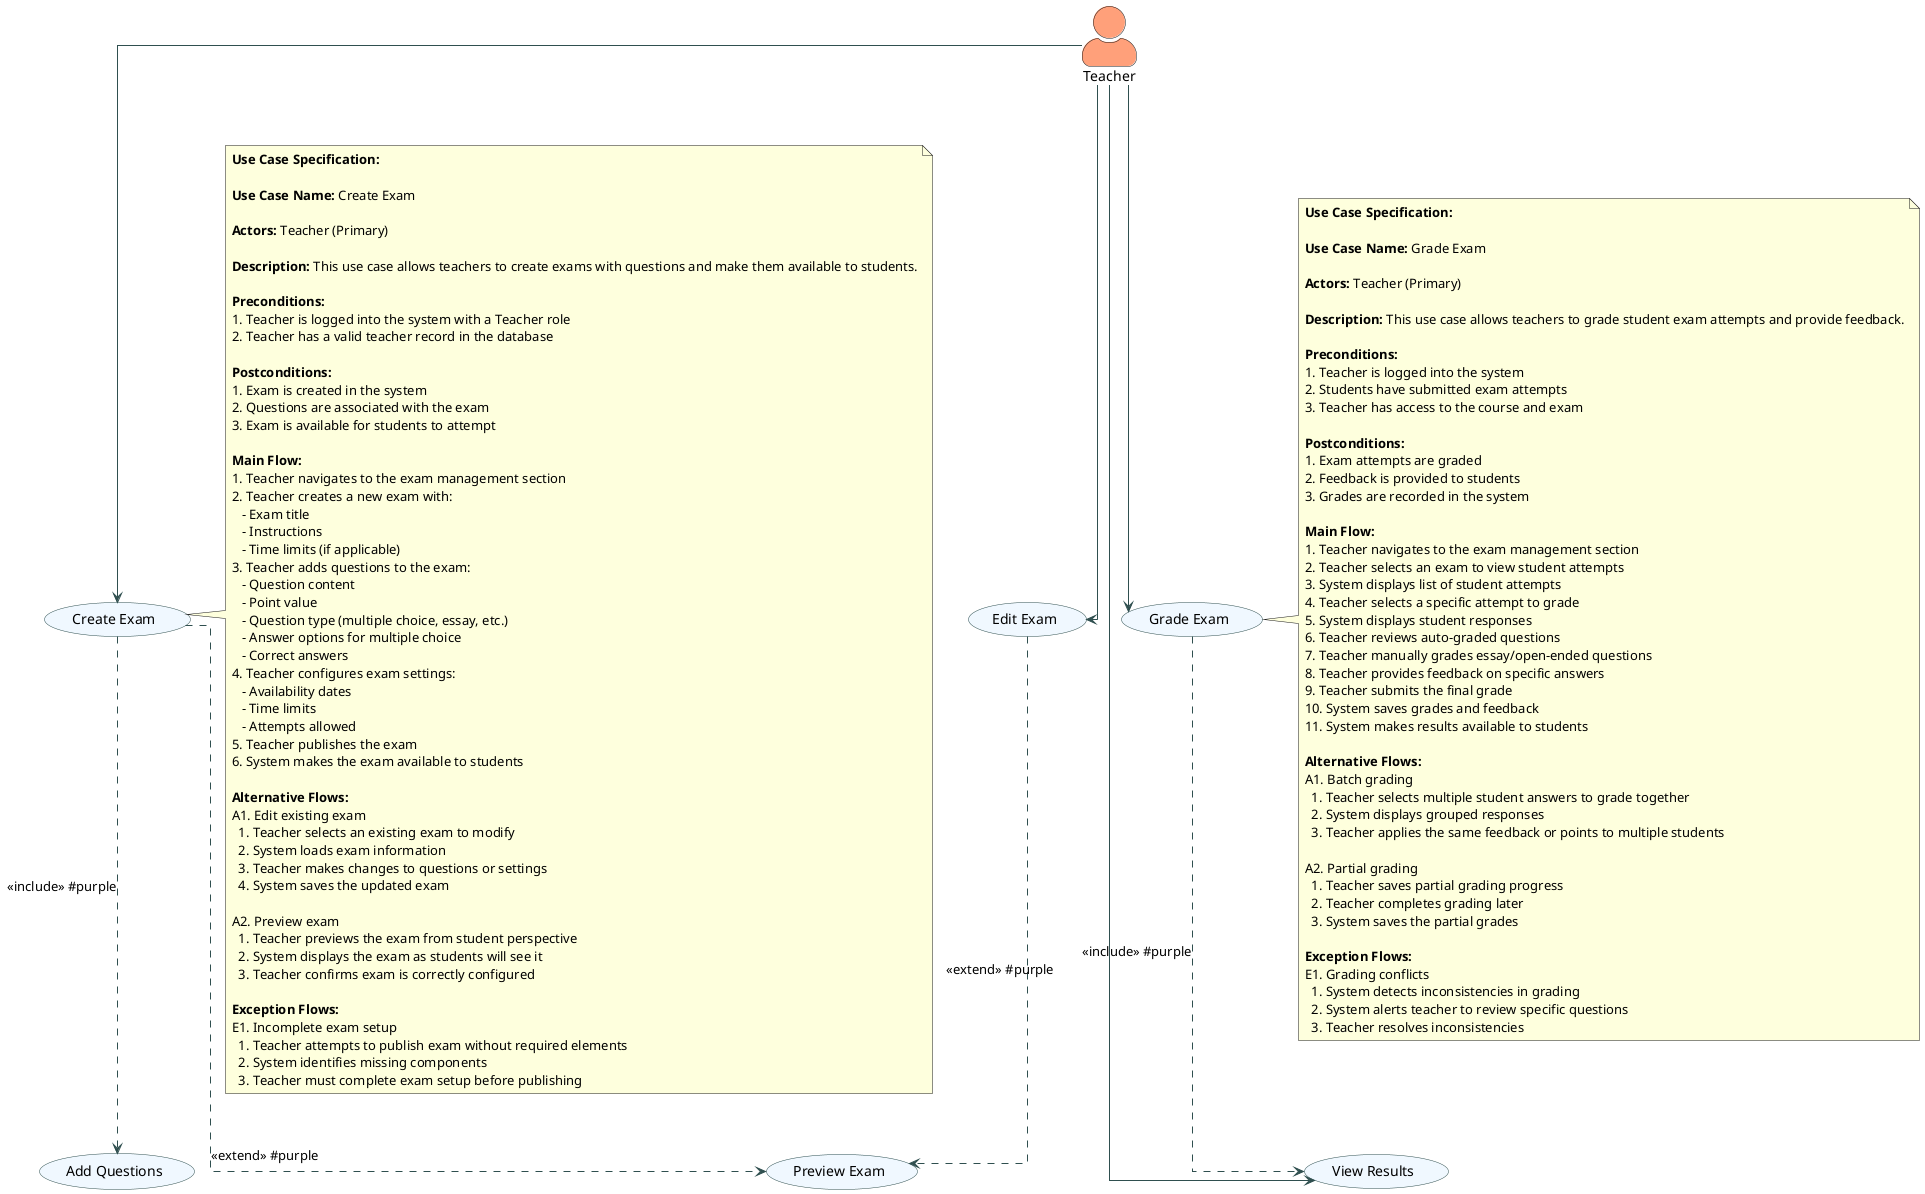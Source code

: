 @startuml
' Teacher Exam Management Use Case Diagram
skinparam usecase {
  BackgroundColor #f0f8ff
  BorderColor #2f4f4f
  ArrowColor #2f4f4f
}

skinparam actorStyle awesome
skinparam linetype ortho

' Define actors
actor "Teacher" as teacher #lightsalmon

' Define use cases
usecase "Create Exam" as createexam
usecase "Add Questions" as addquestions
usecase "Grade Exam" as gradeexam
usecase "View Results" as viewresults
usecase "Edit Exam" as editexam
usecase "Preview Exam" as previewexam

' Relationships
teacher --> createexam
teacher --> gradeexam
teacher --> viewresults
teacher --> editexam
createexam ..> addquestions : <<include>> #purple
createexam ..> previewexam : <<extend>> #purple
editexam ..> previewexam : <<extend>> #purple
gradeexam ..> viewresults : <<include>> #purple

' Use case specification documentation
note right of createexam
  <b>Use Case Specification:</b>
  
  <b>Use Case Name:</b> Create Exam
  
  <b>Actors:</b> Teacher (Primary)
  
  <b>Description:</b> This use case allows teachers to create exams with questions and make them available to students.
  
  <b>Preconditions:</b>
  1. Teacher is logged into the system with a Teacher role
  2. Teacher has a valid teacher record in the database
  
  <b>Postconditions:</b>
  1. Exam is created in the system
  2. Questions are associated with the exam
  3. Exam is available for students to attempt
  
  <b>Main Flow:</b>
  1. Teacher navigates to the exam management section
  2. Teacher creates a new exam with:
     - Exam title
     - Instructions
     - Time limits (if applicable)
  3. Teacher adds questions to the exam:
     - Question content
     - Point value
     - Question type (multiple choice, essay, etc.)
     - Answer options for multiple choice
     - Correct answers
  4. Teacher configures exam settings:
     - Availability dates
     - Time limits
     - Attempts allowed
  5. Teacher publishes the exam
  6. System makes the exam available to students
  
  <b>Alternative Flows:</b>
  A1. Edit existing exam
    1. Teacher selects an existing exam to modify
    2. System loads exam information
    3. Teacher makes changes to questions or settings
    4. System saves the updated exam
  
  A2. Preview exam
    1. Teacher previews the exam from student perspective
    2. System displays the exam as students will see it
    3. Teacher confirms exam is correctly configured
  
  <b>Exception Flows:</b>
  E1. Incomplete exam setup
    1. Teacher attempts to publish exam without required elements
    2. System identifies missing components
    3. Teacher must complete exam setup before publishing
end note

note right of gradeexam
  <b>Use Case Specification:</b>
  
  <b>Use Case Name:</b> Grade Exam
  
  <b>Actors:</b> Teacher (Primary)
  
  <b>Description:</b> This use case allows teachers to grade student exam attempts and provide feedback.
  
  <b>Preconditions:</b>
  1. Teacher is logged into the system
  2. Students have submitted exam attempts
  3. Teacher has access to the course and exam
  
  <b>Postconditions:</b>
  1. Exam attempts are graded
  2. Feedback is provided to students
  3. Grades are recorded in the system
  
  <b>Main Flow:</b>
  1. Teacher navigates to the exam management section
  2. Teacher selects an exam to view student attempts
  3. System displays list of student attempts
  4. Teacher selects a specific attempt to grade
  5. System displays student responses
  6. Teacher reviews auto-graded questions
  7. Teacher manually grades essay/open-ended questions
  8. Teacher provides feedback on specific answers
  9. Teacher submits the final grade
  10. System saves grades and feedback
  11. System makes results available to students
  
  <b>Alternative Flows:</b>
  A1. Batch grading
    1. Teacher selects multiple student answers to grade together
    2. System displays grouped responses
    3. Teacher applies the same feedback or points to multiple students
  
  A2. Partial grading
    1. Teacher saves partial grading progress
    2. Teacher completes grading later
    3. System saves the partial grades
  
  <b>Exception Flows:</b>
  E1. Grading conflicts
    1. System detects inconsistencies in grading
    2. System alerts teacher to review specific questions
    3. Teacher resolves inconsistencies
end note
@enduml 